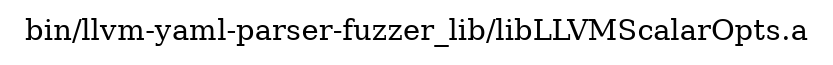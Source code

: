 digraph "bin/llvm-yaml-parser-fuzzer_lib/libLLVMScalarOpts.a" {
	label="bin/llvm-yaml-parser-fuzzer_lib/libLLVMScalarOpts.a";
	rankdir=LR;

}
